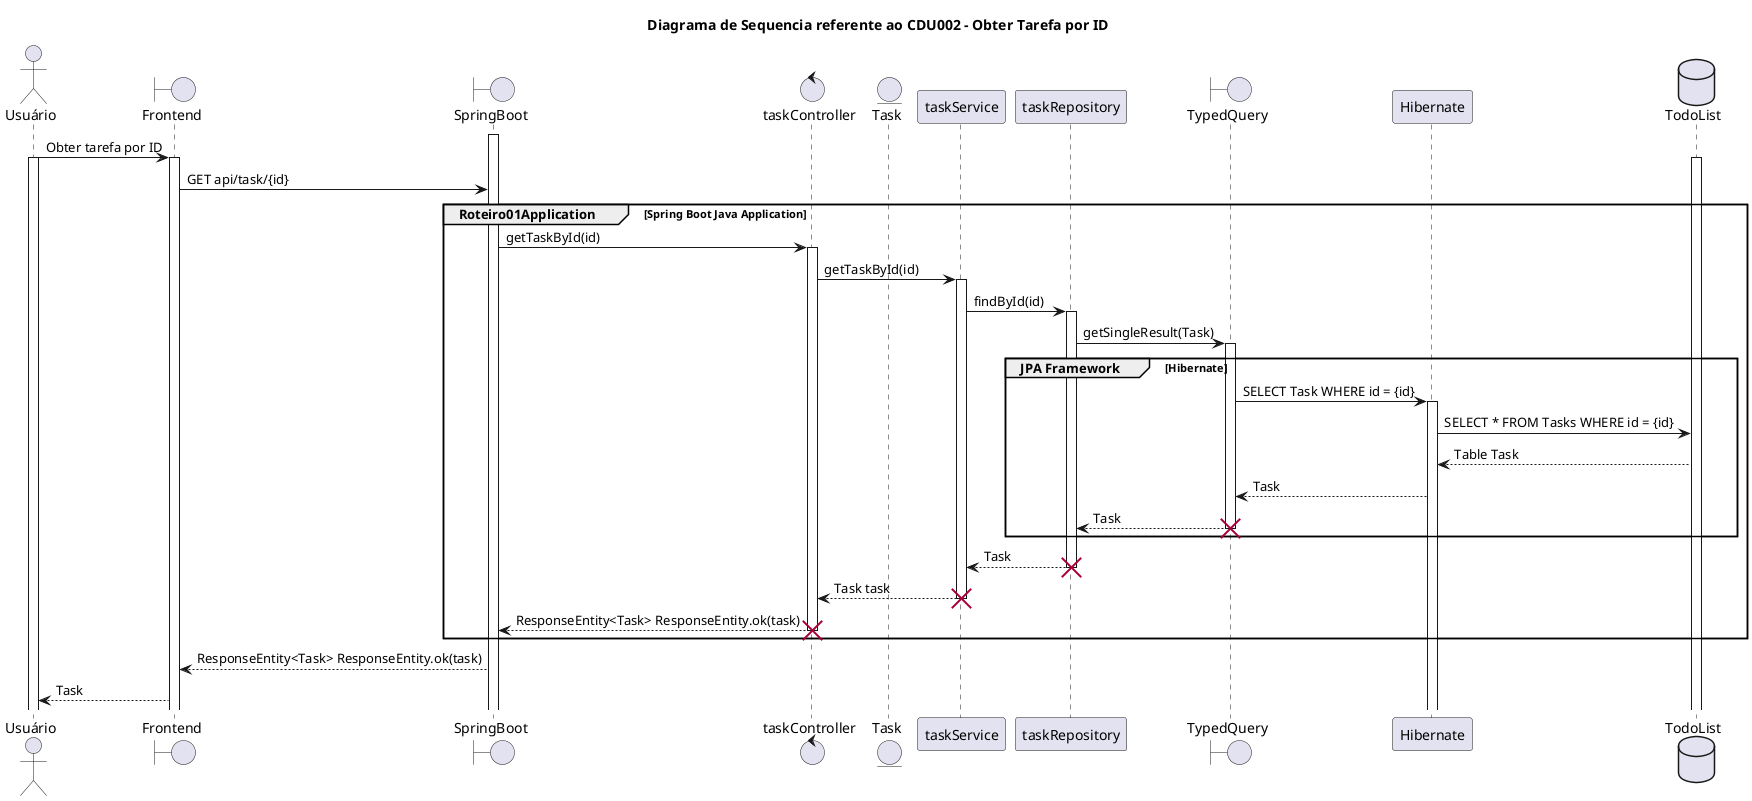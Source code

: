 @startuml
title Diagrama de Sequencia referente ao CDU002 - Obter Tarefa por ID
actor Usuário
Boundary Frontend
Boundary SpringBoot
Control taskController
Entity Task
Participant taskService
Participant taskRepository
Boundary TypedQuery
Participant Hibernate
Database TodoList
activate SpringBoot
Usuário -> Frontend: Obter tarefa por ID
activate Usuário
activate Frontend
activate TodoList
Frontend -> SpringBoot: GET api/task/{id}
group Roteiro01Application [Spring Boot Java Application]
SpringBoot -> taskController: getTaskById(id)
activate taskController
taskController -> taskService: getTaskById(id)
activate taskService
taskService -> taskRepository: findById(id)
activate taskRepository
taskRepository -> TypedQuery: getSingleResult(Task)
group JPA Framework[Hibernate]
Activate TypedQuery
TypedQuery -> Hibernate: SELECT Task WHERE id = {id}
Activate Hibernate
Hibernate -> TodoList: SELECT * FROM Tasks WHERE id = {id}
TodoList --> Hibernate: Table Task
Hibernate --> TypedQuery: Task
TypedQuery --> taskRepository: Task
destroy TypedQuery
end
taskRepository --> taskService: Task
destroy taskRepository
taskService --> taskController: Task task
destroy taskService
taskController --> SpringBoot: ResponseEntity<Task> ResponseEntity.ok(task)
destroy taskController
end
SpringBoot --> Frontend : ResponseEntity<Task> ResponseEntity.ok(task)
Frontend --> Usuário: Task
@enduml
